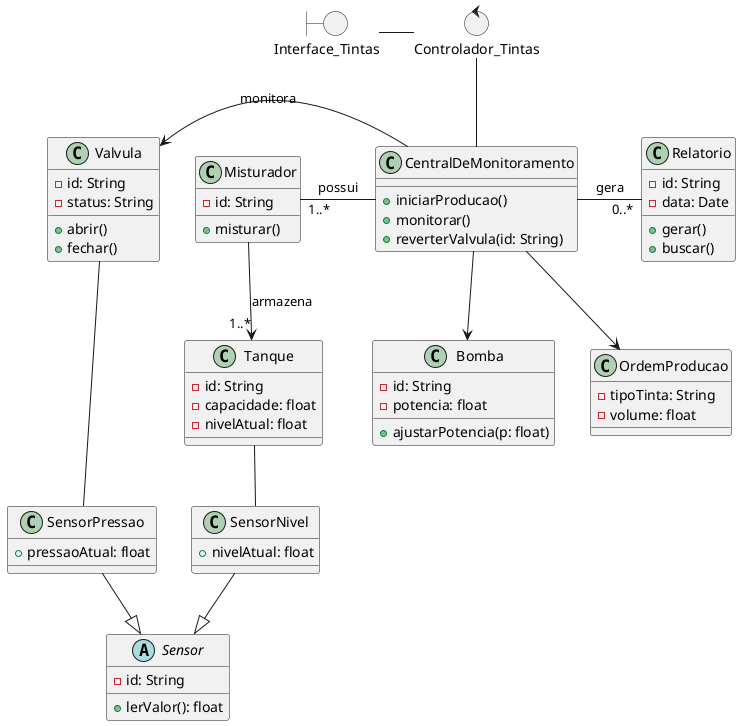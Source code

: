 @startuml

skinparam groupInheritance 2
allowmixing

boundary Interface_Tintas
control Controlador_Tintas

abstract class Sensor {
  -id: String
  +lerValor(): float
}

class SensorNivel {
  +nivelAtual: float
}

class SensorPressao {
  +pressaoAtual: float
}


class CentralDeMonitoramento {
  +iniciarProducao()
  +monitorar()
  +reverterValvula(id: String)
}

class Relatorio {
    -id: String
    -data: Date
    +gerar()
    +buscar()
}

class Bomba {
  -id: String
  -potencia: float
  +ajustarPotencia(p: float)
}

class Valvula {
  -id: String
  -status: String
  +abrir()
  +fechar()
}

class Tanque {
  -id: String
  -capacidade: float
  -nivelAtual: float
}

class Misturador {
  -id: String
  +misturar()
}

class OrdemProducao {
  -tipoTinta: String
  -volume: float
}

CentralDeMonitoramento -r- "0..*" Relatorio : gera

CentralDeMonitoramento -l- "1..*" Misturador : possui
Misturador -d-> "1..*" Tanque : armazena

CentralDeMonitoramento -l-> Valvula : monitora
Tanque -d- SensorNivel

SensorNivel -[hidden]l- SensorPressao

Sensor <|-u- SensorNivel
Sensor <|-u- SensorPressao

CentralDeMonitoramento --> Bomba
CentralDeMonitoramento --> OrdemProducao

Valvula -- SensorPressao

Controlador_Tintas -l- Interface_Tintas
Controlador_Tintas -- CentralDeMonitoramento

@enduml
